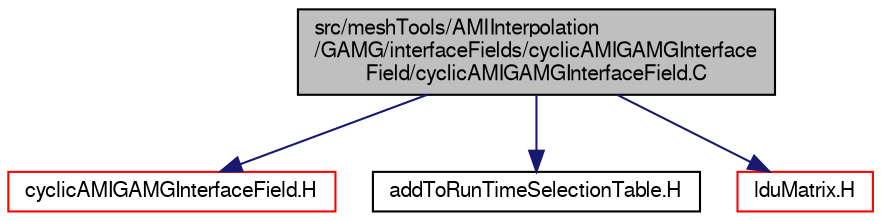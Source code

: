 digraph "src/meshTools/AMIInterpolation/GAMG/interfaceFields/cyclicAMIGAMGInterfaceField/cyclicAMIGAMGInterfaceField.C"
{
  bgcolor="transparent";
  edge [fontname="FreeSans",fontsize="10",labelfontname="FreeSans",labelfontsize="10"];
  node [fontname="FreeSans",fontsize="10",shape=record];
  Node0 [label="src/meshTools/AMIInterpolation\l/GAMG/interfaceFields/cyclicAMIGAMGInterface\lField/cyclicAMIGAMGInterfaceField.C",height=0.2,width=0.4,color="black", fillcolor="grey75", style="filled", fontcolor="black"];
  Node0 -> Node1 [color="midnightblue",fontsize="10",style="solid",fontname="FreeSans"];
  Node1 [label="cyclicAMIGAMGInterfaceField.H",height=0.2,width=0.4,color="red",URL="$a07313.html"];
  Node0 -> Node209 [color="midnightblue",fontsize="10",style="solid",fontname="FreeSans"];
  Node209 [label="addToRunTimeSelectionTable.H",height=0.2,width=0.4,color="black",URL="$a09263.html",tooltip="Macros for easy insertion into run-time selection tables. "];
  Node0 -> Node210 [color="midnightblue",fontsize="10",style="solid",fontname="FreeSans"];
  Node210 [label="lduMatrix.H",height=0.2,width=0.4,color="red",URL="$a10694.html"];
}
